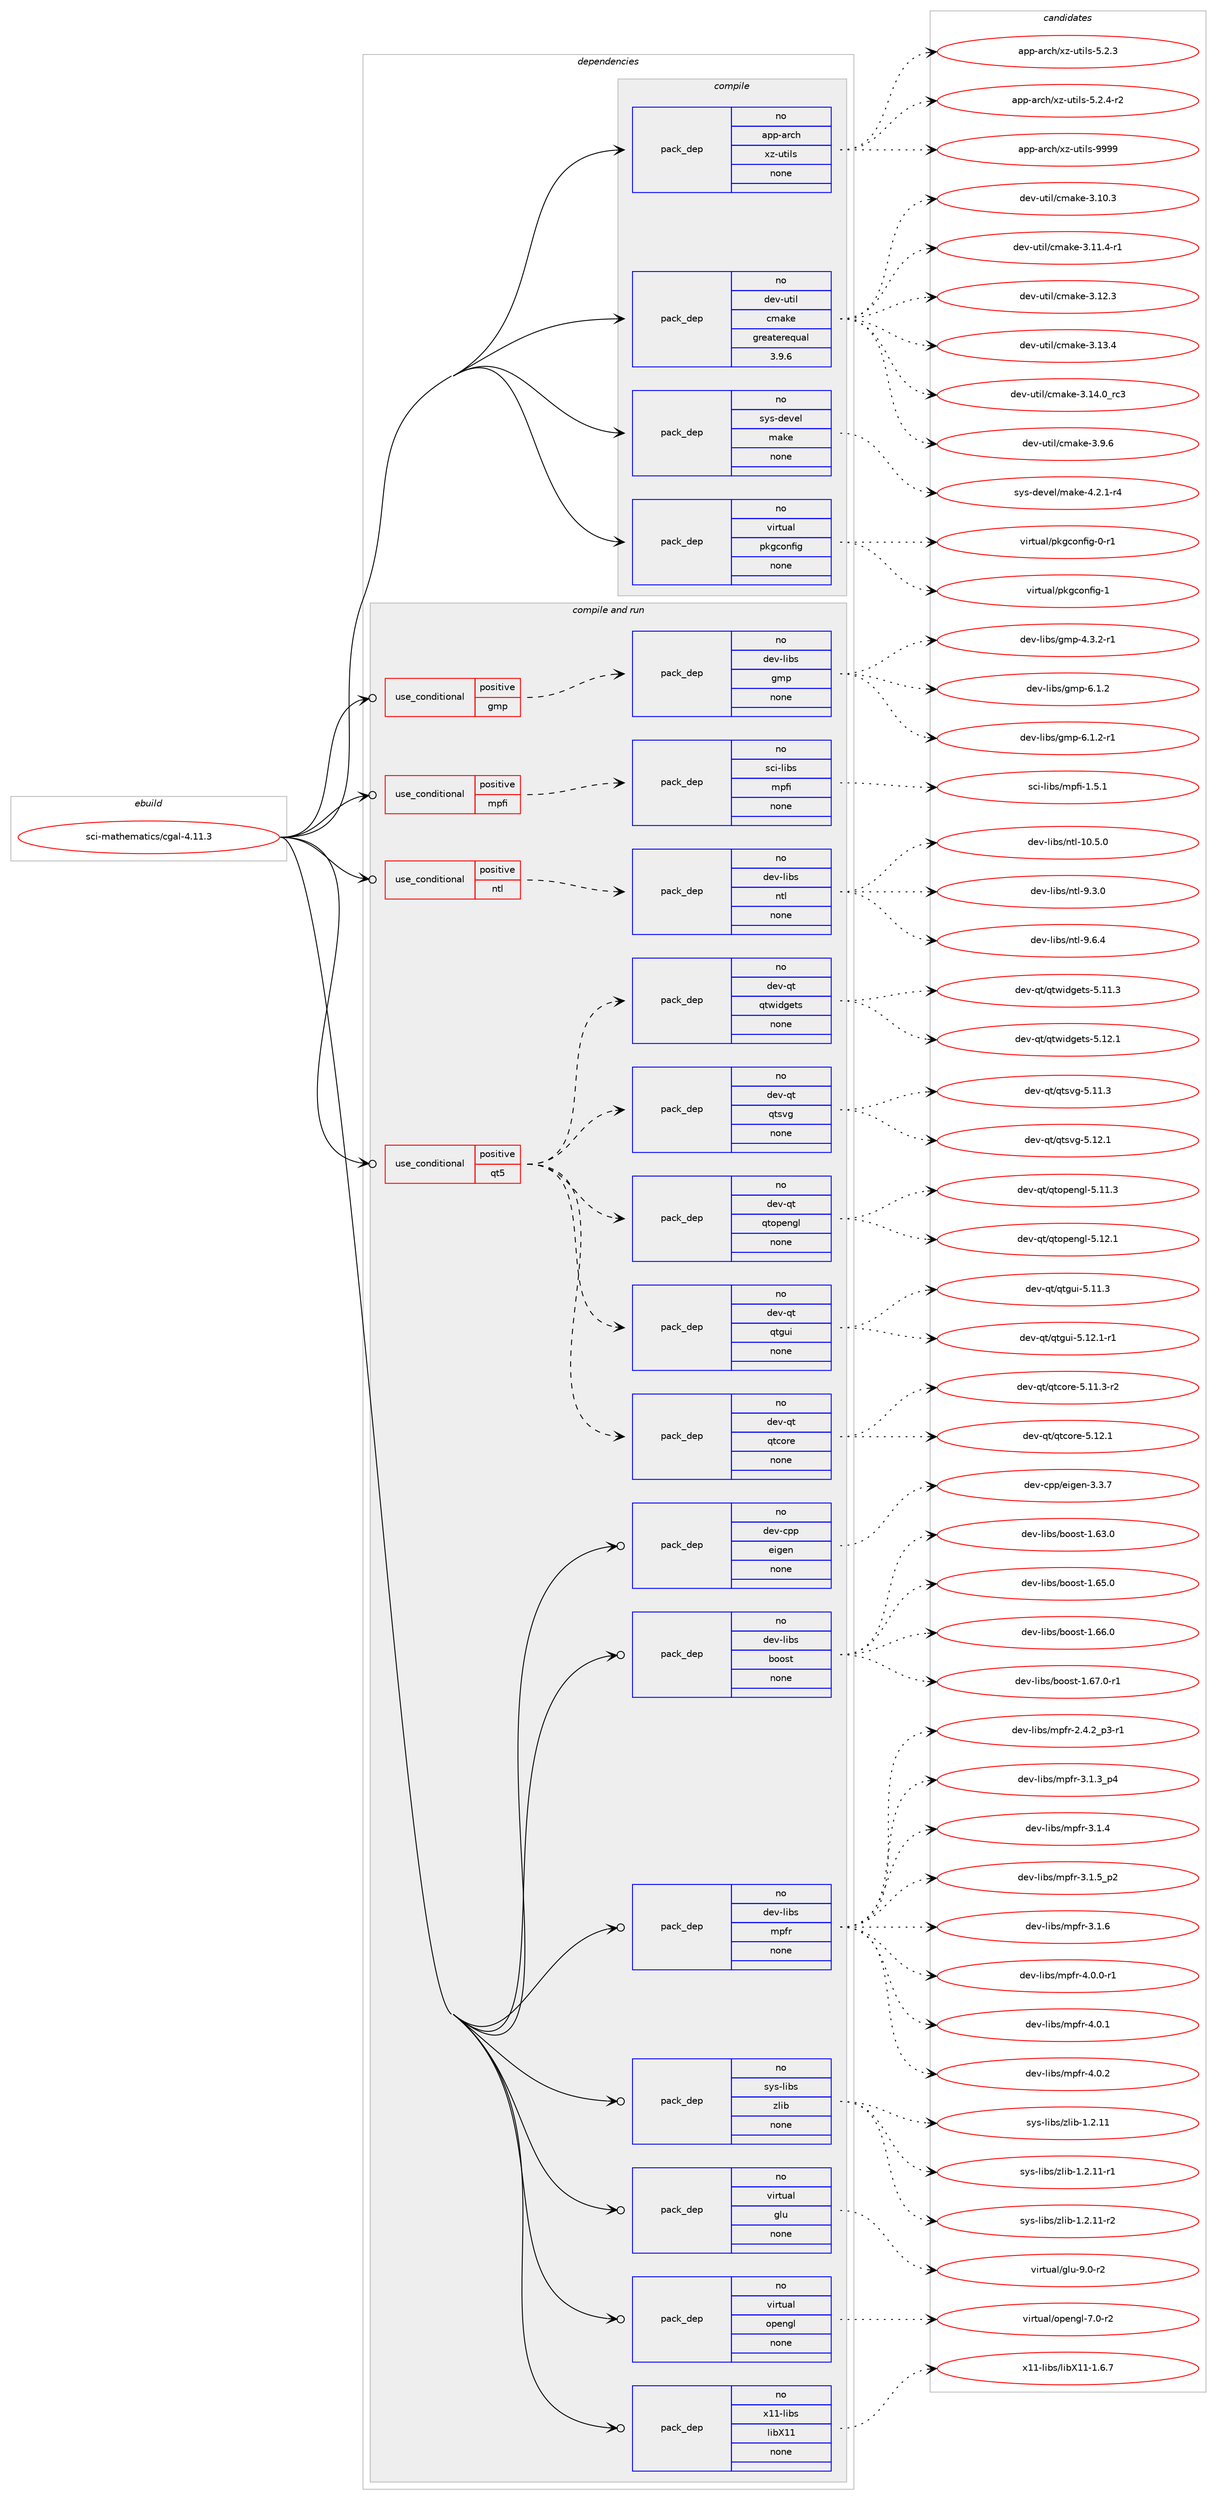 digraph prolog {

# *************
# Graph options
# *************

newrank=true;
concentrate=true;
compound=true;
graph [rankdir=LR,fontname=Helvetica,fontsize=10,ranksep=1.5];#, ranksep=2.5, nodesep=0.2];
edge  [arrowhead=vee];
node  [fontname=Helvetica,fontsize=10];

# **********
# The ebuild
# **********

subgraph cluster_leftcol {
color=gray;
rank=same;
label=<<i>ebuild</i>>;
id [label="sci-mathematics/cgal-4.11.3", color=red, width=4, href="../sci-mathematics/cgal-4.11.3.svg"];
}

# ****************
# The dependencies
# ****************

subgraph cluster_midcol {
color=gray;
label=<<i>dependencies</i>>;
subgraph cluster_compile {
fillcolor="#eeeeee";
style=filled;
label=<<i>compile</i>>;
subgraph pack1215604 {
dependency1697858 [label=<<TABLE BORDER="0" CELLBORDER="1" CELLSPACING="0" CELLPADDING="4" WIDTH="220"><TR><TD ROWSPAN="6" CELLPADDING="30">pack_dep</TD></TR><TR><TD WIDTH="110">no</TD></TR><TR><TD>app-arch</TD></TR><TR><TD>xz-utils</TD></TR><TR><TD>none</TD></TR><TR><TD></TD></TR></TABLE>>, shape=none, color=blue];
}
id:e -> dependency1697858:w [weight=20,style="solid",arrowhead="vee"];
subgraph pack1215605 {
dependency1697859 [label=<<TABLE BORDER="0" CELLBORDER="1" CELLSPACING="0" CELLPADDING="4" WIDTH="220"><TR><TD ROWSPAN="6" CELLPADDING="30">pack_dep</TD></TR><TR><TD WIDTH="110">no</TD></TR><TR><TD>dev-util</TD></TR><TR><TD>cmake</TD></TR><TR><TD>greaterequal</TD></TR><TR><TD>3.9.6</TD></TR></TABLE>>, shape=none, color=blue];
}
id:e -> dependency1697859:w [weight=20,style="solid",arrowhead="vee"];
subgraph pack1215606 {
dependency1697860 [label=<<TABLE BORDER="0" CELLBORDER="1" CELLSPACING="0" CELLPADDING="4" WIDTH="220"><TR><TD ROWSPAN="6" CELLPADDING="30">pack_dep</TD></TR><TR><TD WIDTH="110">no</TD></TR><TR><TD>sys-devel</TD></TR><TR><TD>make</TD></TR><TR><TD>none</TD></TR><TR><TD></TD></TR></TABLE>>, shape=none, color=blue];
}
id:e -> dependency1697860:w [weight=20,style="solid",arrowhead="vee"];
subgraph pack1215607 {
dependency1697861 [label=<<TABLE BORDER="0" CELLBORDER="1" CELLSPACING="0" CELLPADDING="4" WIDTH="220"><TR><TD ROWSPAN="6" CELLPADDING="30">pack_dep</TD></TR><TR><TD WIDTH="110">no</TD></TR><TR><TD>virtual</TD></TR><TR><TD>pkgconfig</TD></TR><TR><TD>none</TD></TR><TR><TD></TD></TR></TABLE>>, shape=none, color=blue];
}
id:e -> dependency1697861:w [weight=20,style="solid",arrowhead="vee"];
}
subgraph cluster_compileandrun {
fillcolor="#eeeeee";
style=filled;
label=<<i>compile and run</i>>;
subgraph cond454426 {
dependency1697862 [label=<<TABLE BORDER="0" CELLBORDER="1" CELLSPACING="0" CELLPADDING="4"><TR><TD ROWSPAN="3" CELLPADDING="10">use_conditional</TD></TR><TR><TD>positive</TD></TR><TR><TD>gmp</TD></TR></TABLE>>, shape=none, color=red];
subgraph pack1215608 {
dependency1697863 [label=<<TABLE BORDER="0" CELLBORDER="1" CELLSPACING="0" CELLPADDING="4" WIDTH="220"><TR><TD ROWSPAN="6" CELLPADDING="30">pack_dep</TD></TR><TR><TD WIDTH="110">no</TD></TR><TR><TD>dev-libs</TD></TR><TR><TD>gmp</TD></TR><TR><TD>none</TD></TR><TR><TD></TD></TR></TABLE>>, shape=none, color=blue];
}
dependency1697862:e -> dependency1697863:w [weight=20,style="dashed",arrowhead="vee"];
}
id:e -> dependency1697862:w [weight=20,style="solid",arrowhead="odotvee"];
subgraph cond454427 {
dependency1697864 [label=<<TABLE BORDER="0" CELLBORDER="1" CELLSPACING="0" CELLPADDING="4"><TR><TD ROWSPAN="3" CELLPADDING="10">use_conditional</TD></TR><TR><TD>positive</TD></TR><TR><TD>mpfi</TD></TR></TABLE>>, shape=none, color=red];
subgraph pack1215609 {
dependency1697865 [label=<<TABLE BORDER="0" CELLBORDER="1" CELLSPACING="0" CELLPADDING="4" WIDTH="220"><TR><TD ROWSPAN="6" CELLPADDING="30">pack_dep</TD></TR><TR><TD WIDTH="110">no</TD></TR><TR><TD>sci-libs</TD></TR><TR><TD>mpfi</TD></TR><TR><TD>none</TD></TR><TR><TD></TD></TR></TABLE>>, shape=none, color=blue];
}
dependency1697864:e -> dependency1697865:w [weight=20,style="dashed",arrowhead="vee"];
}
id:e -> dependency1697864:w [weight=20,style="solid",arrowhead="odotvee"];
subgraph cond454428 {
dependency1697866 [label=<<TABLE BORDER="0" CELLBORDER="1" CELLSPACING="0" CELLPADDING="4"><TR><TD ROWSPAN="3" CELLPADDING="10">use_conditional</TD></TR><TR><TD>positive</TD></TR><TR><TD>ntl</TD></TR></TABLE>>, shape=none, color=red];
subgraph pack1215610 {
dependency1697867 [label=<<TABLE BORDER="0" CELLBORDER="1" CELLSPACING="0" CELLPADDING="4" WIDTH="220"><TR><TD ROWSPAN="6" CELLPADDING="30">pack_dep</TD></TR><TR><TD WIDTH="110">no</TD></TR><TR><TD>dev-libs</TD></TR><TR><TD>ntl</TD></TR><TR><TD>none</TD></TR><TR><TD></TD></TR></TABLE>>, shape=none, color=blue];
}
dependency1697866:e -> dependency1697867:w [weight=20,style="dashed",arrowhead="vee"];
}
id:e -> dependency1697866:w [weight=20,style="solid",arrowhead="odotvee"];
subgraph cond454429 {
dependency1697868 [label=<<TABLE BORDER="0" CELLBORDER="1" CELLSPACING="0" CELLPADDING="4"><TR><TD ROWSPAN="3" CELLPADDING="10">use_conditional</TD></TR><TR><TD>positive</TD></TR><TR><TD>qt5</TD></TR></TABLE>>, shape=none, color=red];
subgraph pack1215611 {
dependency1697869 [label=<<TABLE BORDER="0" CELLBORDER="1" CELLSPACING="0" CELLPADDING="4" WIDTH="220"><TR><TD ROWSPAN="6" CELLPADDING="30">pack_dep</TD></TR><TR><TD WIDTH="110">no</TD></TR><TR><TD>dev-qt</TD></TR><TR><TD>qtcore</TD></TR><TR><TD>none</TD></TR><TR><TD></TD></TR></TABLE>>, shape=none, color=blue];
}
dependency1697868:e -> dependency1697869:w [weight=20,style="dashed",arrowhead="vee"];
subgraph pack1215612 {
dependency1697870 [label=<<TABLE BORDER="0" CELLBORDER="1" CELLSPACING="0" CELLPADDING="4" WIDTH="220"><TR><TD ROWSPAN="6" CELLPADDING="30">pack_dep</TD></TR><TR><TD WIDTH="110">no</TD></TR><TR><TD>dev-qt</TD></TR><TR><TD>qtgui</TD></TR><TR><TD>none</TD></TR><TR><TD></TD></TR></TABLE>>, shape=none, color=blue];
}
dependency1697868:e -> dependency1697870:w [weight=20,style="dashed",arrowhead="vee"];
subgraph pack1215613 {
dependency1697871 [label=<<TABLE BORDER="0" CELLBORDER="1" CELLSPACING="0" CELLPADDING="4" WIDTH="220"><TR><TD ROWSPAN="6" CELLPADDING="30">pack_dep</TD></TR><TR><TD WIDTH="110">no</TD></TR><TR><TD>dev-qt</TD></TR><TR><TD>qtopengl</TD></TR><TR><TD>none</TD></TR><TR><TD></TD></TR></TABLE>>, shape=none, color=blue];
}
dependency1697868:e -> dependency1697871:w [weight=20,style="dashed",arrowhead="vee"];
subgraph pack1215614 {
dependency1697872 [label=<<TABLE BORDER="0" CELLBORDER="1" CELLSPACING="0" CELLPADDING="4" WIDTH="220"><TR><TD ROWSPAN="6" CELLPADDING="30">pack_dep</TD></TR><TR><TD WIDTH="110">no</TD></TR><TR><TD>dev-qt</TD></TR><TR><TD>qtsvg</TD></TR><TR><TD>none</TD></TR><TR><TD></TD></TR></TABLE>>, shape=none, color=blue];
}
dependency1697868:e -> dependency1697872:w [weight=20,style="dashed",arrowhead="vee"];
subgraph pack1215615 {
dependency1697873 [label=<<TABLE BORDER="0" CELLBORDER="1" CELLSPACING="0" CELLPADDING="4" WIDTH="220"><TR><TD ROWSPAN="6" CELLPADDING="30">pack_dep</TD></TR><TR><TD WIDTH="110">no</TD></TR><TR><TD>dev-qt</TD></TR><TR><TD>qtwidgets</TD></TR><TR><TD>none</TD></TR><TR><TD></TD></TR></TABLE>>, shape=none, color=blue];
}
dependency1697868:e -> dependency1697873:w [weight=20,style="dashed",arrowhead="vee"];
}
id:e -> dependency1697868:w [weight=20,style="solid",arrowhead="odotvee"];
subgraph pack1215616 {
dependency1697874 [label=<<TABLE BORDER="0" CELLBORDER="1" CELLSPACING="0" CELLPADDING="4" WIDTH="220"><TR><TD ROWSPAN="6" CELLPADDING="30">pack_dep</TD></TR><TR><TD WIDTH="110">no</TD></TR><TR><TD>dev-cpp</TD></TR><TR><TD>eigen</TD></TR><TR><TD>none</TD></TR><TR><TD></TD></TR></TABLE>>, shape=none, color=blue];
}
id:e -> dependency1697874:w [weight=20,style="solid",arrowhead="odotvee"];
subgraph pack1215617 {
dependency1697875 [label=<<TABLE BORDER="0" CELLBORDER="1" CELLSPACING="0" CELLPADDING="4" WIDTH="220"><TR><TD ROWSPAN="6" CELLPADDING="30">pack_dep</TD></TR><TR><TD WIDTH="110">no</TD></TR><TR><TD>dev-libs</TD></TR><TR><TD>boost</TD></TR><TR><TD>none</TD></TR><TR><TD></TD></TR></TABLE>>, shape=none, color=blue];
}
id:e -> dependency1697875:w [weight=20,style="solid",arrowhead="odotvee"];
subgraph pack1215618 {
dependency1697876 [label=<<TABLE BORDER="0" CELLBORDER="1" CELLSPACING="0" CELLPADDING="4" WIDTH="220"><TR><TD ROWSPAN="6" CELLPADDING="30">pack_dep</TD></TR><TR><TD WIDTH="110">no</TD></TR><TR><TD>dev-libs</TD></TR><TR><TD>mpfr</TD></TR><TR><TD>none</TD></TR><TR><TD></TD></TR></TABLE>>, shape=none, color=blue];
}
id:e -> dependency1697876:w [weight=20,style="solid",arrowhead="odotvee"];
subgraph pack1215619 {
dependency1697877 [label=<<TABLE BORDER="0" CELLBORDER="1" CELLSPACING="0" CELLPADDING="4" WIDTH="220"><TR><TD ROWSPAN="6" CELLPADDING="30">pack_dep</TD></TR><TR><TD WIDTH="110">no</TD></TR><TR><TD>sys-libs</TD></TR><TR><TD>zlib</TD></TR><TR><TD>none</TD></TR><TR><TD></TD></TR></TABLE>>, shape=none, color=blue];
}
id:e -> dependency1697877:w [weight=20,style="solid",arrowhead="odotvee"];
subgraph pack1215620 {
dependency1697878 [label=<<TABLE BORDER="0" CELLBORDER="1" CELLSPACING="0" CELLPADDING="4" WIDTH="220"><TR><TD ROWSPAN="6" CELLPADDING="30">pack_dep</TD></TR><TR><TD WIDTH="110">no</TD></TR><TR><TD>virtual</TD></TR><TR><TD>glu</TD></TR><TR><TD>none</TD></TR><TR><TD></TD></TR></TABLE>>, shape=none, color=blue];
}
id:e -> dependency1697878:w [weight=20,style="solid",arrowhead="odotvee"];
subgraph pack1215621 {
dependency1697879 [label=<<TABLE BORDER="0" CELLBORDER="1" CELLSPACING="0" CELLPADDING="4" WIDTH="220"><TR><TD ROWSPAN="6" CELLPADDING="30">pack_dep</TD></TR><TR><TD WIDTH="110">no</TD></TR><TR><TD>virtual</TD></TR><TR><TD>opengl</TD></TR><TR><TD>none</TD></TR><TR><TD></TD></TR></TABLE>>, shape=none, color=blue];
}
id:e -> dependency1697879:w [weight=20,style="solid",arrowhead="odotvee"];
subgraph pack1215622 {
dependency1697880 [label=<<TABLE BORDER="0" CELLBORDER="1" CELLSPACING="0" CELLPADDING="4" WIDTH="220"><TR><TD ROWSPAN="6" CELLPADDING="30">pack_dep</TD></TR><TR><TD WIDTH="110">no</TD></TR><TR><TD>x11-libs</TD></TR><TR><TD>libX11</TD></TR><TR><TD>none</TD></TR><TR><TD></TD></TR></TABLE>>, shape=none, color=blue];
}
id:e -> dependency1697880:w [weight=20,style="solid",arrowhead="odotvee"];
}
subgraph cluster_run {
fillcolor="#eeeeee";
style=filled;
label=<<i>run</i>>;
}
}

# **************
# The candidates
# **************

subgraph cluster_choices {
rank=same;
color=gray;
label=<<i>candidates</i>>;

subgraph choice1215604 {
color=black;
nodesep=1;
choice971121124597114991044712012245117116105108115455346504651 [label="app-arch/xz-utils-5.2.3", color=red, width=4,href="../app-arch/xz-utils-5.2.3.svg"];
choice9711211245971149910447120122451171161051081154553465046524511450 [label="app-arch/xz-utils-5.2.4-r2", color=red, width=4,href="../app-arch/xz-utils-5.2.4-r2.svg"];
choice9711211245971149910447120122451171161051081154557575757 [label="app-arch/xz-utils-9999", color=red, width=4,href="../app-arch/xz-utils-9999.svg"];
dependency1697858:e -> choice971121124597114991044712012245117116105108115455346504651:w [style=dotted,weight="100"];
dependency1697858:e -> choice9711211245971149910447120122451171161051081154553465046524511450:w [style=dotted,weight="100"];
dependency1697858:e -> choice9711211245971149910447120122451171161051081154557575757:w [style=dotted,weight="100"];
}
subgraph choice1215605 {
color=black;
nodesep=1;
choice1001011184511711610510847991099710710145514649484651 [label="dev-util/cmake-3.10.3", color=red, width=4,href="../dev-util/cmake-3.10.3.svg"];
choice10010111845117116105108479910997107101455146494946524511449 [label="dev-util/cmake-3.11.4-r1", color=red, width=4,href="../dev-util/cmake-3.11.4-r1.svg"];
choice1001011184511711610510847991099710710145514649504651 [label="dev-util/cmake-3.12.3", color=red, width=4,href="../dev-util/cmake-3.12.3.svg"];
choice1001011184511711610510847991099710710145514649514652 [label="dev-util/cmake-3.13.4", color=red, width=4,href="../dev-util/cmake-3.13.4.svg"];
choice1001011184511711610510847991099710710145514649524648951149951 [label="dev-util/cmake-3.14.0_rc3", color=red, width=4,href="../dev-util/cmake-3.14.0_rc3.svg"];
choice10010111845117116105108479910997107101455146574654 [label="dev-util/cmake-3.9.6", color=red, width=4,href="../dev-util/cmake-3.9.6.svg"];
dependency1697859:e -> choice1001011184511711610510847991099710710145514649484651:w [style=dotted,weight="100"];
dependency1697859:e -> choice10010111845117116105108479910997107101455146494946524511449:w [style=dotted,weight="100"];
dependency1697859:e -> choice1001011184511711610510847991099710710145514649504651:w [style=dotted,weight="100"];
dependency1697859:e -> choice1001011184511711610510847991099710710145514649514652:w [style=dotted,weight="100"];
dependency1697859:e -> choice1001011184511711610510847991099710710145514649524648951149951:w [style=dotted,weight="100"];
dependency1697859:e -> choice10010111845117116105108479910997107101455146574654:w [style=dotted,weight="100"];
}
subgraph choice1215606 {
color=black;
nodesep=1;
choice1151211154510010111810110847109971071014552465046494511452 [label="sys-devel/make-4.2.1-r4", color=red, width=4,href="../sys-devel/make-4.2.1-r4.svg"];
dependency1697860:e -> choice1151211154510010111810110847109971071014552465046494511452:w [style=dotted,weight="100"];
}
subgraph choice1215607 {
color=black;
nodesep=1;
choice11810511411611797108471121071039911111010210510345484511449 [label="virtual/pkgconfig-0-r1", color=red, width=4,href="../virtual/pkgconfig-0-r1.svg"];
choice1181051141161179710847112107103991111101021051034549 [label="virtual/pkgconfig-1", color=red, width=4,href="../virtual/pkgconfig-1.svg"];
dependency1697861:e -> choice11810511411611797108471121071039911111010210510345484511449:w [style=dotted,weight="100"];
dependency1697861:e -> choice1181051141161179710847112107103991111101021051034549:w [style=dotted,weight="100"];
}
subgraph choice1215608 {
color=black;
nodesep=1;
choice1001011184510810598115471031091124552465146504511449 [label="dev-libs/gmp-4.3.2-r1", color=red, width=4,href="../dev-libs/gmp-4.3.2-r1.svg"];
choice100101118451081059811547103109112455446494650 [label="dev-libs/gmp-6.1.2", color=red, width=4,href="../dev-libs/gmp-6.1.2.svg"];
choice1001011184510810598115471031091124554464946504511449 [label="dev-libs/gmp-6.1.2-r1", color=red, width=4,href="../dev-libs/gmp-6.1.2-r1.svg"];
dependency1697863:e -> choice1001011184510810598115471031091124552465146504511449:w [style=dotted,weight="100"];
dependency1697863:e -> choice100101118451081059811547103109112455446494650:w [style=dotted,weight="100"];
dependency1697863:e -> choice1001011184510810598115471031091124554464946504511449:w [style=dotted,weight="100"];
}
subgraph choice1215609 {
color=black;
nodesep=1;
choice11599105451081059811547109112102105454946534649 [label="sci-libs/mpfi-1.5.1", color=red, width=4,href="../sci-libs/mpfi-1.5.1.svg"];
dependency1697865:e -> choice11599105451081059811547109112102105454946534649:w [style=dotted,weight="100"];
}
subgraph choice1215610 {
color=black;
nodesep=1;
choice10010111845108105981154711011610845494846534648 [label="dev-libs/ntl-10.5.0", color=red, width=4,href="../dev-libs/ntl-10.5.0.svg"];
choice100101118451081059811547110116108455746514648 [label="dev-libs/ntl-9.3.0", color=red, width=4,href="../dev-libs/ntl-9.3.0.svg"];
choice100101118451081059811547110116108455746544652 [label="dev-libs/ntl-9.6.4", color=red, width=4,href="../dev-libs/ntl-9.6.4.svg"];
dependency1697867:e -> choice10010111845108105981154711011610845494846534648:w [style=dotted,weight="100"];
dependency1697867:e -> choice100101118451081059811547110116108455746514648:w [style=dotted,weight="100"];
dependency1697867:e -> choice100101118451081059811547110116108455746544652:w [style=dotted,weight="100"];
}
subgraph choice1215611 {
color=black;
nodesep=1;
choice100101118451131164711311699111114101455346494946514511450 [label="dev-qt/qtcore-5.11.3-r2", color=red, width=4,href="../dev-qt/qtcore-5.11.3-r2.svg"];
choice10010111845113116471131169911111410145534649504649 [label="dev-qt/qtcore-5.12.1", color=red, width=4,href="../dev-qt/qtcore-5.12.1.svg"];
dependency1697869:e -> choice100101118451131164711311699111114101455346494946514511450:w [style=dotted,weight="100"];
dependency1697869:e -> choice10010111845113116471131169911111410145534649504649:w [style=dotted,weight="100"];
}
subgraph choice1215612 {
color=black;
nodesep=1;
choice100101118451131164711311610311710545534649494651 [label="dev-qt/qtgui-5.11.3", color=red, width=4,href="../dev-qt/qtgui-5.11.3.svg"];
choice1001011184511311647113116103117105455346495046494511449 [label="dev-qt/qtgui-5.12.1-r1", color=red, width=4,href="../dev-qt/qtgui-5.12.1-r1.svg"];
dependency1697870:e -> choice100101118451131164711311610311710545534649494651:w [style=dotted,weight="100"];
dependency1697870:e -> choice1001011184511311647113116103117105455346495046494511449:w [style=dotted,weight="100"];
}
subgraph choice1215613 {
color=black;
nodesep=1;
choice100101118451131164711311611111210111010310845534649494651 [label="dev-qt/qtopengl-5.11.3", color=red, width=4,href="../dev-qt/qtopengl-5.11.3.svg"];
choice100101118451131164711311611111210111010310845534649504649 [label="dev-qt/qtopengl-5.12.1", color=red, width=4,href="../dev-qt/qtopengl-5.12.1.svg"];
dependency1697871:e -> choice100101118451131164711311611111210111010310845534649494651:w [style=dotted,weight="100"];
dependency1697871:e -> choice100101118451131164711311611111210111010310845534649504649:w [style=dotted,weight="100"];
}
subgraph choice1215614 {
color=black;
nodesep=1;
choice100101118451131164711311611511810345534649494651 [label="dev-qt/qtsvg-5.11.3", color=red, width=4,href="../dev-qt/qtsvg-5.11.3.svg"];
choice100101118451131164711311611511810345534649504649 [label="dev-qt/qtsvg-5.12.1", color=red, width=4,href="../dev-qt/qtsvg-5.12.1.svg"];
dependency1697872:e -> choice100101118451131164711311611511810345534649494651:w [style=dotted,weight="100"];
dependency1697872:e -> choice100101118451131164711311611511810345534649504649:w [style=dotted,weight="100"];
}
subgraph choice1215615 {
color=black;
nodesep=1;
choice100101118451131164711311611910510010310111611545534649494651 [label="dev-qt/qtwidgets-5.11.3", color=red, width=4,href="../dev-qt/qtwidgets-5.11.3.svg"];
choice100101118451131164711311611910510010310111611545534649504649 [label="dev-qt/qtwidgets-5.12.1", color=red, width=4,href="../dev-qt/qtwidgets-5.12.1.svg"];
dependency1697873:e -> choice100101118451131164711311611910510010310111611545534649494651:w [style=dotted,weight="100"];
dependency1697873:e -> choice100101118451131164711311611910510010310111611545534649504649:w [style=dotted,weight="100"];
}
subgraph choice1215616 {
color=black;
nodesep=1;
choice100101118459911211247101105103101110455146514655 [label="dev-cpp/eigen-3.3.7", color=red, width=4,href="../dev-cpp/eigen-3.3.7.svg"];
dependency1697874:e -> choice100101118459911211247101105103101110455146514655:w [style=dotted,weight="100"];
}
subgraph choice1215617 {
color=black;
nodesep=1;
choice1001011184510810598115479811111111511645494654514648 [label="dev-libs/boost-1.63.0", color=red, width=4,href="../dev-libs/boost-1.63.0.svg"];
choice1001011184510810598115479811111111511645494654534648 [label="dev-libs/boost-1.65.0", color=red, width=4,href="../dev-libs/boost-1.65.0.svg"];
choice1001011184510810598115479811111111511645494654544648 [label="dev-libs/boost-1.66.0", color=red, width=4,href="../dev-libs/boost-1.66.0.svg"];
choice10010111845108105981154798111111115116454946545546484511449 [label="dev-libs/boost-1.67.0-r1", color=red, width=4,href="../dev-libs/boost-1.67.0-r1.svg"];
dependency1697875:e -> choice1001011184510810598115479811111111511645494654514648:w [style=dotted,weight="100"];
dependency1697875:e -> choice1001011184510810598115479811111111511645494654534648:w [style=dotted,weight="100"];
dependency1697875:e -> choice1001011184510810598115479811111111511645494654544648:w [style=dotted,weight="100"];
dependency1697875:e -> choice10010111845108105981154798111111115116454946545546484511449:w [style=dotted,weight="100"];
}
subgraph choice1215618 {
color=black;
nodesep=1;
choice10010111845108105981154710911210211445504652465095112514511449 [label="dev-libs/mpfr-2.4.2_p3-r1", color=red, width=4,href="../dev-libs/mpfr-2.4.2_p3-r1.svg"];
choice1001011184510810598115471091121021144551464946519511252 [label="dev-libs/mpfr-3.1.3_p4", color=red, width=4,href="../dev-libs/mpfr-3.1.3_p4.svg"];
choice100101118451081059811547109112102114455146494652 [label="dev-libs/mpfr-3.1.4", color=red, width=4,href="../dev-libs/mpfr-3.1.4.svg"];
choice1001011184510810598115471091121021144551464946539511250 [label="dev-libs/mpfr-3.1.5_p2", color=red, width=4,href="../dev-libs/mpfr-3.1.5_p2.svg"];
choice100101118451081059811547109112102114455146494654 [label="dev-libs/mpfr-3.1.6", color=red, width=4,href="../dev-libs/mpfr-3.1.6.svg"];
choice1001011184510810598115471091121021144552464846484511449 [label="dev-libs/mpfr-4.0.0-r1", color=red, width=4,href="../dev-libs/mpfr-4.0.0-r1.svg"];
choice100101118451081059811547109112102114455246484649 [label="dev-libs/mpfr-4.0.1", color=red, width=4,href="../dev-libs/mpfr-4.0.1.svg"];
choice100101118451081059811547109112102114455246484650 [label="dev-libs/mpfr-4.0.2", color=red, width=4,href="../dev-libs/mpfr-4.0.2.svg"];
dependency1697876:e -> choice10010111845108105981154710911210211445504652465095112514511449:w [style=dotted,weight="100"];
dependency1697876:e -> choice1001011184510810598115471091121021144551464946519511252:w [style=dotted,weight="100"];
dependency1697876:e -> choice100101118451081059811547109112102114455146494652:w [style=dotted,weight="100"];
dependency1697876:e -> choice1001011184510810598115471091121021144551464946539511250:w [style=dotted,weight="100"];
dependency1697876:e -> choice100101118451081059811547109112102114455146494654:w [style=dotted,weight="100"];
dependency1697876:e -> choice1001011184510810598115471091121021144552464846484511449:w [style=dotted,weight="100"];
dependency1697876:e -> choice100101118451081059811547109112102114455246484649:w [style=dotted,weight="100"];
dependency1697876:e -> choice100101118451081059811547109112102114455246484650:w [style=dotted,weight="100"];
}
subgraph choice1215619 {
color=black;
nodesep=1;
choice1151211154510810598115471221081059845494650464949 [label="sys-libs/zlib-1.2.11", color=red, width=4,href="../sys-libs/zlib-1.2.11.svg"];
choice11512111545108105981154712210810598454946504649494511449 [label="sys-libs/zlib-1.2.11-r1", color=red, width=4,href="../sys-libs/zlib-1.2.11-r1.svg"];
choice11512111545108105981154712210810598454946504649494511450 [label="sys-libs/zlib-1.2.11-r2", color=red, width=4,href="../sys-libs/zlib-1.2.11-r2.svg"];
dependency1697877:e -> choice1151211154510810598115471221081059845494650464949:w [style=dotted,weight="100"];
dependency1697877:e -> choice11512111545108105981154712210810598454946504649494511449:w [style=dotted,weight="100"];
dependency1697877:e -> choice11512111545108105981154712210810598454946504649494511450:w [style=dotted,weight="100"];
}
subgraph choice1215620 {
color=black;
nodesep=1;
choice1181051141161179710847103108117455746484511450 [label="virtual/glu-9.0-r2", color=red, width=4,href="../virtual/glu-9.0-r2.svg"];
dependency1697878:e -> choice1181051141161179710847103108117455746484511450:w [style=dotted,weight="100"];
}
subgraph choice1215621 {
color=black;
nodesep=1;
choice1181051141161179710847111112101110103108455546484511450 [label="virtual/opengl-7.0-r2", color=red, width=4,href="../virtual/opengl-7.0-r2.svg"];
dependency1697879:e -> choice1181051141161179710847111112101110103108455546484511450:w [style=dotted,weight="100"];
}
subgraph choice1215622 {
color=black;
nodesep=1;
choice120494945108105981154710810598884949454946544655 [label="x11-libs/libX11-1.6.7", color=red, width=4,href="../x11-libs/libX11-1.6.7.svg"];
dependency1697880:e -> choice120494945108105981154710810598884949454946544655:w [style=dotted,weight="100"];
}
}

}
